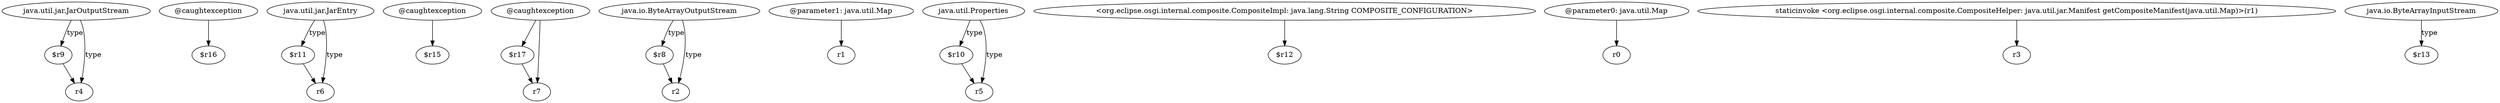 digraph g {
0[label="java.util.jar.JarOutputStream"]
1[label="$r9"]
0->1[label="type"]
2[label="@caughtexception"]
3[label="$r16"]
2->3[label=""]
4[label="java.util.jar.JarEntry"]
5[label="$r11"]
4->5[label="type"]
6[label="r4"]
1->6[label=""]
7[label="@caughtexception"]
8[label="$r15"]
7->8[label=""]
9[label="$r17"]
10[label="r7"]
9->10[label=""]
11[label="java.io.ByteArrayOutputStream"]
12[label="$r8"]
11->12[label="type"]
13[label="r2"]
11->13[label="type"]
14[label="@caughtexception"]
14->10[label=""]
15[label="@parameter1: java.util.Map"]
16[label="r1"]
15->16[label=""]
17[label="r6"]
5->17[label=""]
18[label="java.util.Properties"]
19[label="$r10"]
18->19[label="type"]
20[label="<org.eclipse.osgi.internal.composite.CompositeImpl: java.lang.String COMPOSITE_CONFIGURATION>"]
21[label="$r12"]
20->21[label=""]
22[label="@parameter0: java.util.Map"]
23[label="r0"]
22->23[label=""]
12->13[label=""]
24[label="r5"]
19->24[label=""]
0->6[label="type"]
4->17[label="type"]
18->24[label="type"]
25[label="staticinvoke <org.eclipse.osgi.internal.composite.CompositeHelper: java.util.jar.Manifest getCompositeManifest(java.util.Map)>(r1)"]
26[label="r3"]
25->26[label=""]
14->9[label=""]
27[label="java.io.ByteArrayInputStream"]
28[label="$r13"]
27->28[label="type"]
}